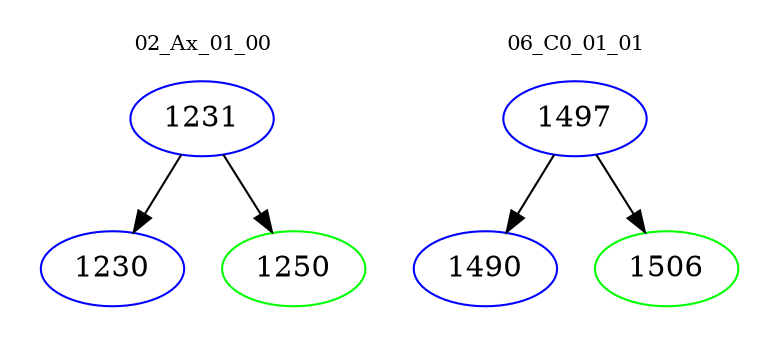 digraph{
subgraph cluster_0 {
color = white
label = "02_Ax_01_00";
fontsize=10;
T0_1231 [label="1231", color="blue"]
T0_1231 -> T0_1230 [color="black"]
T0_1230 [label="1230", color="blue"]
T0_1231 -> T0_1250 [color="black"]
T0_1250 [label="1250", color="green"]
}
subgraph cluster_1 {
color = white
label = "06_C0_01_01";
fontsize=10;
T1_1497 [label="1497", color="blue"]
T1_1497 -> T1_1490 [color="black"]
T1_1490 [label="1490", color="blue"]
T1_1497 -> T1_1506 [color="black"]
T1_1506 [label="1506", color="green"]
}
}
